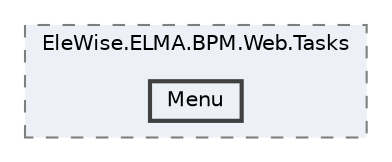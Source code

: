 digraph "Web/Modules/EleWise.ELMA.BPM.Web.Tasks/Menu"
{
 // LATEX_PDF_SIZE
  bgcolor="transparent";
  edge [fontname=Helvetica,fontsize=10,labelfontname=Helvetica,labelfontsize=10];
  node [fontname=Helvetica,fontsize=10,shape=box,height=0.2,width=0.4];
  compound=true
  subgraph clusterdir_1d0f0d3749a24cb4c9681cc2d6790b0d {
    graph [ bgcolor="#edf0f7", pencolor="grey50", label="EleWise.ELMA.BPM.Web.Tasks", fontname=Helvetica,fontsize=10 style="filled,dashed", URL="dir_1d0f0d3749a24cb4c9681cc2d6790b0d.html",tooltip=""]
  dir_ae978c18e69fa0e1fd83946dc4838ba1 [label="Menu", fillcolor="#edf0f7", color="grey25", style="filled,bold", URL="dir_ae978c18e69fa0e1fd83946dc4838ba1.html",tooltip=""];
  }
}
